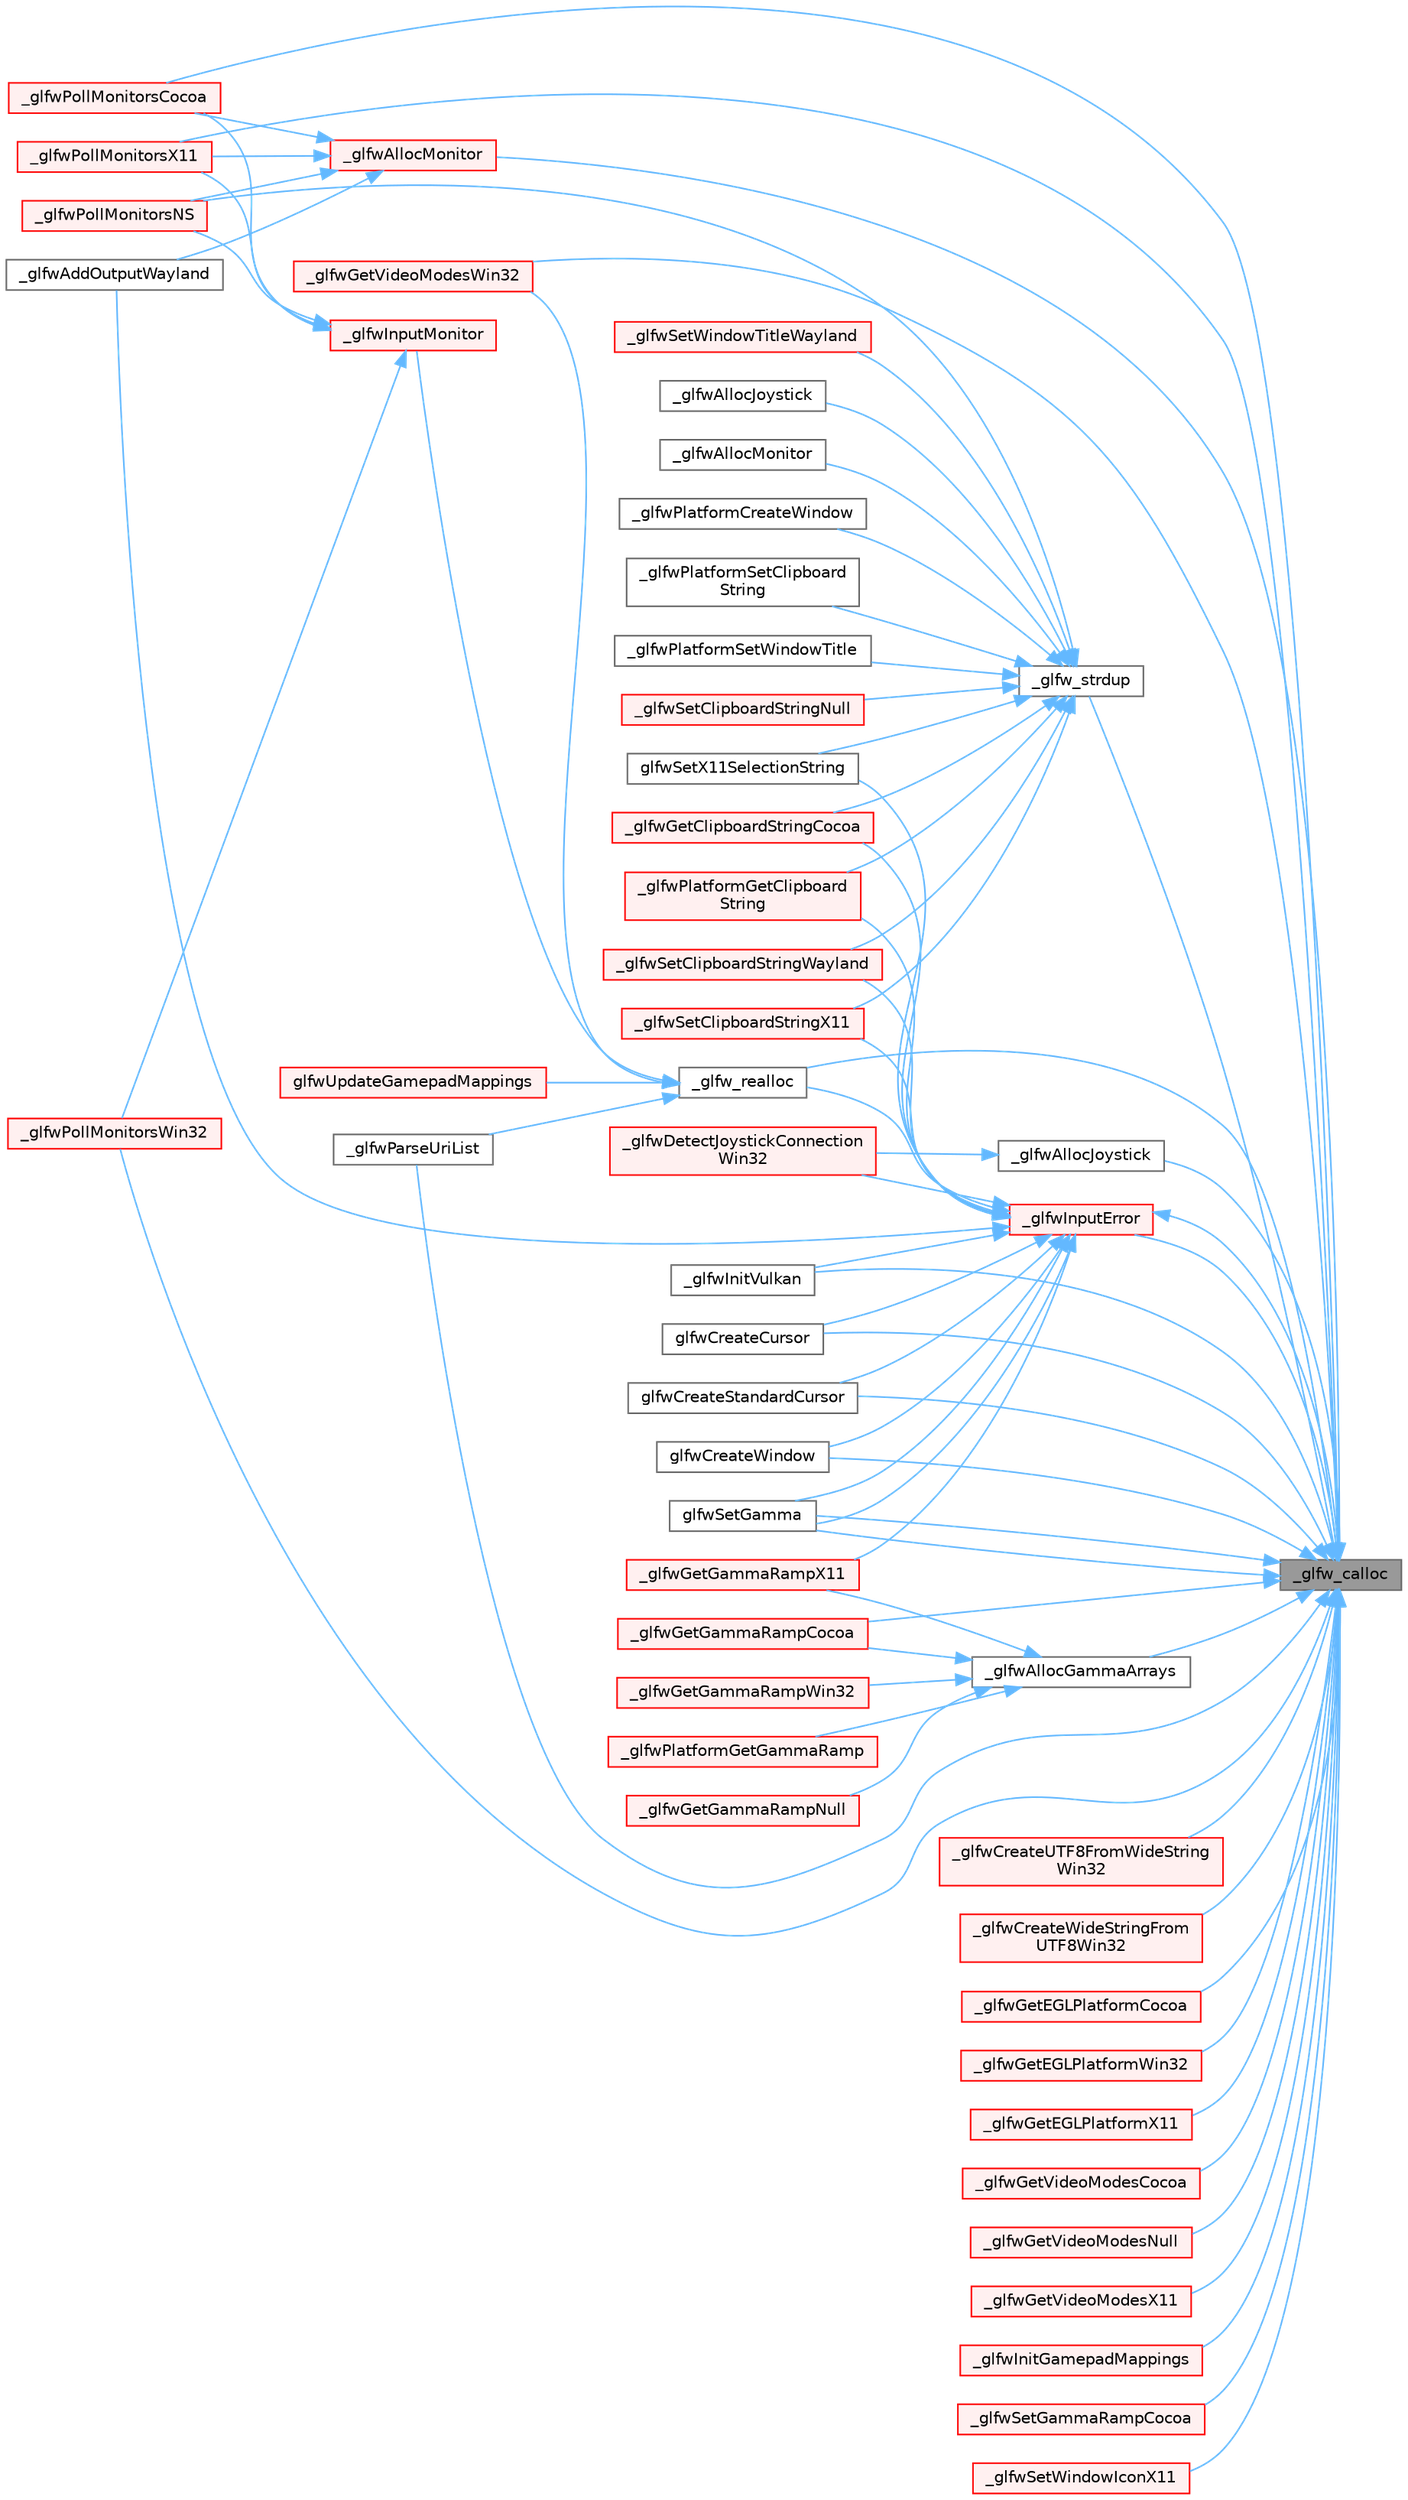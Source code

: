 digraph "_glfw_calloc"
{
 // LATEX_PDF_SIZE
  bgcolor="transparent";
  edge [fontname=Helvetica,fontsize=10,labelfontname=Helvetica,labelfontsize=10];
  node [fontname=Helvetica,fontsize=10,shape=box,height=0.2,width=0.4];
  rankdir="RL";
  Node1 [id="Node000001",label="_glfw_calloc",height=0.2,width=0.4,color="gray40", fillcolor="grey60", style="filled", fontcolor="black",tooltip=" "];
  Node1 -> Node2 [id="edge153_Node000001_Node000002",dir="back",color="steelblue1",style="solid",tooltip=" "];
  Node2 [id="Node000002",label="_glfw_realloc",height=0.2,width=0.4,color="grey40", fillcolor="white", style="filled",URL="$_classes_2lib_2external_2glfw_2src_2init_8c.html#a7ee3244d243d5778c712c1b3c98f8bc3",tooltip=" "];
  Node2 -> Node3 [id="edge154_Node000002_Node000003",dir="back",color="steelblue1",style="solid",tooltip=" "];
  Node3 [id="Node000003",label="_glfwGetVideoModesWin32",height=0.2,width=0.4,color="red", fillcolor="#FFF0F0", style="filled",URL="$_classes_2lib_2external_2glfw_2src_2win32__monitor_8c.html#a7fca777053b30195c5f1ef140c34d6a1",tooltip=" "];
  Node2 -> Node5 [id="edge155_Node000002_Node000005",dir="back",color="steelblue1",style="solid",tooltip=" "];
  Node5 [id="Node000005",label="_glfwInputMonitor",height=0.2,width=0.4,color="red", fillcolor="#FFF0F0", style="filled",URL="$_old_2_classes_2lib_2raylib_2src_2external_2glfw_2src_2monitor_8c.html#a2a45c0c0677b73011b7364e2cdd9760d",tooltip=" "];
  Node5 -> Node6 [id="edge156_Node000005_Node000006",dir="back",color="steelblue1",style="solid",tooltip=" "];
  Node6 [id="Node000006",label="_glfwPollMonitorsCocoa",height=0.2,width=0.4,color="red", fillcolor="#FFF0F0", style="filled",URL="$_classes_2lib_2external_2glfw_2src_2cocoa__monitor_8m.html#a4993d8c0eef61c250c0d4c18a3d86a64",tooltip=" "];
  Node5 -> Node9 [id="edge157_Node000005_Node000009",dir="back",color="steelblue1",style="solid",tooltip=" "];
  Node9 [id="Node000009",label="_glfwPollMonitorsNS",height=0.2,width=0.4,color="red", fillcolor="#FFF0F0", style="filled",URL="$_classes_2lib_2raylib_2src_2external_2glfw_2src_2cocoa__monitor_8m.html#af80ef4003623e26e842c72c6fc5666ae",tooltip=" "];
  Node5 -> Node15 [id="edge158_Node000005_Node000015",dir="back",color="steelblue1",style="solid",tooltip=" "];
  Node15 [id="Node000015",label="_glfwPollMonitorsWin32",height=0.2,width=0.4,color="red", fillcolor="#FFF0F0", style="filled",URL="$_classes_2lib_2external_2glfw_2src_2win32__monitor_8c.html#a345b11644c658a9a94b0eeb4ed4a0618",tooltip=" "];
  Node5 -> Node18 [id="edge159_Node000005_Node000018",dir="back",color="steelblue1",style="solid",tooltip=" "];
  Node18 [id="Node000018",label="_glfwPollMonitorsX11",height=0.2,width=0.4,color="red", fillcolor="#FFF0F0", style="filled",URL="$_classes_2lib_2external_2glfw_2src_2x11__monitor_8c.html#ade7b239b6691fb34b66f3022ad97949d",tooltip=" "];
  Node2 -> Node22 [id="edge160_Node000002_Node000022",dir="back",color="steelblue1",style="solid",tooltip=" "];
  Node22 [id="Node000022",label="_glfwParseUriList",height=0.2,width=0.4,color="grey40", fillcolor="white", style="filled",URL="$_classes_2lib_2external_2glfw_2src_2init_8c.html#a52c17edd88a6ec5bebc87d96ac5d00ae",tooltip=" "];
  Node2 -> Node23 [id="edge161_Node000002_Node000023",dir="back",color="steelblue1",style="solid",tooltip=" "];
  Node23 [id="Node000023",label="glfwUpdateGamepadMappings",height=0.2,width=0.4,color="red", fillcolor="#FFF0F0", style="filled",URL="$group__input.html#ga276a2aec236a671a99f6f0a9be7fa3fc",tooltip="Adds the specified SDL_GameControllerDB gamepad mappings."];
  Node1 -> Node25 [id="edge162_Node000001_Node000025",dir="back",color="steelblue1",style="solid",tooltip=" "];
  Node25 [id="Node000025",label="_glfw_strdup",height=0.2,width=0.4,color="grey40", fillcolor="white", style="filled",URL="$_classes_2lib_2external_2glfw_2src_2init_8c.html#af725e1f466a710a1fc590ff3726f1151",tooltip=" "];
  Node25 -> Node26 [id="edge163_Node000025_Node000026",dir="back",color="steelblue1",style="solid",tooltip=" "];
  Node26 [id="Node000026",label="_glfwAllocJoystick",height=0.2,width=0.4,color="grey40", fillcolor="white", style="filled",URL="$_classes_2lib_2raylib_2src_2external_2glfw_2src_2input_8c.html#a2c66222336290a7e0868f16e9e74ae14",tooltip=" "];
  Node25 -> Node27 [id="edge164_Node000025_Node000027",dir="back",color="steelblue1",style="solid",tooltip=" "];
  Node27 [id="Node000027",label="_glfwAllocMonitor",height=0.2,width=0.4,color="grey40", fillcolor="white", style="filled",URL="$_classes_2lib_2raylib_2src_2external_2glfw_2src_2monitor_8c.html#ab4ba217654cabec88984af9ffea64850",tooltip=" "];
  Node25 -> Node28 [id="edge165_Node000025_Node000028",dir="back",color="steelblue1",style="solid",tooltip=" "];
  Node28 [id="Node000028",label="_glfwGetClipboardStringCocoa",height=0.2,width=0.4,color="red", fillcolor="#FFF0F0", style="filled",URL="$lib_2external_2glfw_2src_2cocoa__window_8m.html#a4a740ca9c153b3ff9b1552bfb982571e",tooltip=" "];
  Node25 -> Node29 [id="edge166_Node000025_Node000029",dir="back",color="steelblue1",style="solid",tooltip=" "];
  Node29 [id="Node000029",label="_glfwPlatformCreateWindow",height=0.2,width=0.4,color="grey40", fillcolor="white", style="filled",URL="$_classes_2lib_2raylib_2src_2external_2glfw_2src_2wl__window_8c.html#ad7f9fd053009c1add7335c8ef4f94d4f",tooltip=" "];
  Node25 -> Node30 [id="edge167_Node000025_Node000030",dir="back",color="steelblue1",style="solid",tooltip=" "];
  Node30 [id="Node000030",label="_glfwPlatformGetClipboard\lString",height=0.2,width=0.4,color="red", fillcolor="#FFF0F0", style="filled",URL="$_classes_2lib_2raylib_2src_2external_2glfw_2src_2cocoa__window_8m.html#adfa9d35168886466205270a4813772b3",tooltip=" "];
  Node25 -> Node32 [id="edge168_Node000025_Node000032",dir="back",color="steelblue1",style="solid",tooltip=" "];
  Node32 [id="Node000032",label="_glfwPlatformSetClipboard\lString",height=0.2,width=0.4,color="grey40", fillcolor="white", style="filled",URL="$_classes_2lib_2raylib_2src_2external_2glfw_2src_2x11__window_8c.html#ab120dfba32932687063654ec6e216679",tooltip=" "];
  Node25 -> Node33 [id="edge169_Node000025_Node000033",dir="back",color="steelblue1",style="solid",tooltip=" "];
  Node33 [id="Node000033",label="_glfwPlatformSetWindowTitle",height=0.2,width=0.4,color="grey40", fillcolor="white", style="filled",URL="$_classes_2lib_2raylib_2src_2external_2glfw_2src_2wl__window_8c.html#aed22dd224adc359c8aee05e1f7ccd92b",tooltip=" "];
  Node25 -> Node9 [id="edge170_Node000025_Node000009",dir="back",color="steelblue1",style="solid",tooltip=" "];
  Node25 -> Node34 [id="edge171_Node000025_Node000034",dir="back",color="steelblue1",style="solid",tooltip=" "];
  Node34 [id="Node000034",label="_glfwSetClipboardStringNull",height=0.2,width=0.4,color="red", fillcolor="#FFF0F0", style="filled",URL="$lib_2external_2glfw_2src_2null__window_8c.html#a3052ed35ecbc3396872675423d63e4b2",tooltip=" "];
  Node25 -> Node35 [id="edge172_Node000025_Node000035",dir="back",color="steelblue1",style="solid",tooltip=" "];
  Node35 [id="Node000035",label="_glfwSetClipboardStringWayland",height=0.2,width=0.4,color="red", fillcolor="#FFF0F0", style="filled",URL="$lib_2external_2glfw_2src_2wl__window_8c.html#a74f40e21bcc7f5a646ecc5f80f25a6c3",tooltip=" "];
  Node25 -> Node37 [id="edge173_Node000025_Node000037",dir="back",color="steelblue1",style="solid",tooltip=" "];
  Node37 [id="Node000037",label="_glfwSetClipboardStringX11",height=0.2,width=0.4,color="red", fillcolor="#FFF0F0", style="filled",URL="$lib_2external_2glfw_2src_2x11__window_8c.html#adc8f2633b397a7d7b13815151b22c462",tooltip=" "];
  Node25 -> Node38 [id="edge174_Node000025_Node000038",dir="back",color="steelblue1",style="solid",tooltip=" "];
  Node38 [id="Node000038",label="_glfwSetWindowTitleWayland",height=0.2,width=0.4,color="red", fillcolor="#FFF0F0", style="filled",URL="$lib_2external_2glfw_2src_2wl__window_8c.html#a2a03cb3eb1fa3720991ad2503dd65e2a",tooltip=" "];
  Node25 -> Node39 [id="edge175_Node000025_Node000039",dir="back",color="steelblue1",style="solid",tooltip=" "];
  Node39 [id="Node000039",label="glfwSetX11SelectionString",height=0.2,width=0.4,color="grey40", fillcolor="white", style="filled",URL="$_classes_2lib_2external_2glfw_2src_2x11__window_8c.html#a4f4eb55968415e78955d5a6104b6596c",tooltip=" "];
  Node1 -> Node40 [id="edge176_Node000001_Node000040",dir="back",color="steelblue1",style="solid",tooltip=" "];
  Node40 [id="Node000040",label="_glfwAllocGammaArrays",height=0.2,width=0.4,color="grey40", fillcolor="white", style="filled",URL="$_old_2_classes_2lib_2raylib_2src_2external_2glfw_2src_2monitor_8c.html#acb6a8b432b06fd0accdfc0e046785109",tooltip=" "];
  Node40 -> Node41 [id="edge177_Node000040_Node000041",dir="back",color="steelblue1",style="solid",tooltip=" "];
  Node41 [id="Node000041",label="_glfwGetGammaRampCocoa",height=0.2,width=0.4,color="red", fillcolor="#FFF0F0", style="filled",URL="$_classes_2lib_2external_2glfw_2src_2cocoa__monitor_8m.html#a790d13f33c98a3a19f19537e04fd1548",tooltip=" "];
  Node40 -> Node42 [id="edge178_Node000040_Node000042",dir="back",color="steelblue1",style="solid",tooltip=" "];
  Node42 [id="Node000042",label="_glfwGetGammaRampNull",height=0.2,width=0.4,color="red", fillcolor="#FFF0F0", style="filled",URL="$_classes_2lib_2external_2glfw_2src_2null__monitor_8c.html#a67d7f3710e7856b007821f6729751c46",tooltip=" "];
  Node40 -> Node43 [id="edge179_Node000040_Node000043",dir="back",color="steelblue1",style="solid",tooltip=" "];
  Node43 [id="Node000043",label="_glfwGetGammaRampWin32",height=0.2,width=0.4,color="red", fillcolor="#FFF0F0", style="filled",URL="$_classes_2lib_2external_2glfw_2src_2win32__monitor_8c.html#afb31cbafed71b1ea3fd13f1110d44af8",tooltip=" "];
  Node40 -> Node44 [id="edge180_Node000040_Node000044",dir="back",color="steelblue1",style="solid",tooltip=" "];
  Node44 [id="Node000044",label="_glfwGetGammaRampX11",height=0.2,width=0.4,color="red", fillcolor="#FFF0F0", style="filled",URL="$_classes_2lib_2external_2glfw_2src_2x11__monitor_8c.html#ad0cdfa6cb50ed204c90f2094cae885f0",tooltip=" "];
  Node40 -> Node45 [id="edge181_Node000040_Node000045",dir="back",color="steelblue1",style="solid",tooltip=" "];
  Node45 [id="Node000045",label="_glfwPlatformGetGammaRamp",height=0.2,width=0.4,color="red", fillcolor="#FFF0F0", style="filled",URL="$_classes_2lib_2raylib_2src_2external_2glfw_2src_2cocoa__monitor_8m.html#ac4bf2f5025cc6800bbe44615e5404c36",tooltip=" "];
  Node1 -> Node48 [id="edge182_Node000001_Node000048",dir="back",color="steelblue1",style="solid",tooltip=" "];
  Node48 [id="Node000048",label="_glfwAllocJoystick",height=0.2,width=0.4,color="grey40", fillcolor="white", style="filled",URL="$_classes_2lib_2external_2glfw_2src_2input_8c.html#a2c66222336290a7e0868f16e9e74ae14",tooltip=" "];
  Node48 -> Node49 [id="edge183_Node000048_Node000049",dir="back",color="steelblue1",style="solid",tooltip=" "];
  Node49 [id="Node000049",label="_glfwDetectJoystickConnection\lWin32",height=0.2,width=0.4,color="red", fillcolor="#FFF0F0", style="filled",URL="$_classes_2lib_2external_2glfw_2src_2win32__joystick_8c.html#a58cafa45ca625cc01aee93124c190b13",tooltip=" "];
  Node1 -> Node51 [id="edge184_Node000001_Node000051",dir="back",color="steelblue1",style="solid",tooltip=" "];
  Node51 [id="Node000051",label="_glfwAllocMonitor",height=0.2,width=0.4,color="red", fillcolor="#FFF0F0", style="filled",URL="$_old_2_classes_2lib_2raylib_2src_2external_2glfw_2src_2monitor_8c.html#ab4ba217654cabec88984af9ffea64850",tooltip=" "];
  Node51 -> Node52 [id="edge185_Node000051_Node000052",dir="back",color="steelblue1",style="solid",tooltip=" "];
  Node52 [id="Node000052",label="_glfwAddOutputWayland",height=0.2,width=0.4,color="grey40", fillcolor="white", style="filled",URL="$_classes_2lib_2external_2glfw_2src_2wl__monitor_8c.html#a4061b6ec759c796455591e25a0de8c4b",tooltip=" "];
  Node51 -> Node6 [id="edge186_Node000051_Node000006",dir="back",color="steelblue1",style="solid",tooltip=" "];
  Node51 -> Node9 [id="edge187_Node000051_Node000009",dir="back",color="steelblue1",style="solid",tooltip=" "];
  Node51 -> Node18 [id="edge188_Node000051_Node000018",dir="back",color="steelblue1",style="solid",tooltip=" "];
  Node1 -> Node53 [id="edge189_Node000001_Node000053",dir="back",color="steelblue1",style="solid",tooltip=" "];
  Node53 [id="Node000053",label="_glfwCreateUTF8FromWideString\lWin32",height=0.2,width=0.4,color="red", fillcolor="#FFF0F0", style="filled",URL="$_classes_2lib_2external_2glfw_2src_2win32__init_8c.html#abdfc61ba1735c2e63099fa10a2cf53b3",tooltip=" "];
  Node1 -> Node56 [id="edge190_Node000001_Node000056",dir="back",color="steelblue1",style="solid",tooltip=" "];
  Node56 [id="Node000056",label="_glfwCreateWideStringFrom\lUTF8Win32",height=0.2,width=0.4,color="red", fillcolor="#FFF0F0", style="filled",URL="$_classes_2lib_2external_2glfw_2src_2win32__init_8c.html#aa60d79ff24866c1e97e06864b6329fb1",tooltip=" "];
  Node1 -> Node59 [id="edge191_Node000001_Node000059",dir="back",color="steelblue1",style="solid",tooltip=" "];
  Node59 [id="Node000059",label="_glfwGetEGLPlatformCocoa",height=0.2,width=0.4,color="red", fillcolor="#FFF0F0", style="filled",URL="$lib_2external_2glfw_2src_2cocoa__window_8m.html#a2150005849bc429d94ec05ebe513b045",tooltip=" "];
  Node1 -> Node60 [id="edge192_Node000001_Node000060",dir="back",color="steelblue1",style="solid",tooltip=" "];
  Node60 [id="Node000060",label="_glfwGetEGLPlatformWin32",height=0.2,width=0.4,color="red", fillcolor="#FFF0F0", style="filled",URL="$lib_2external_2glfw_2src_2win32__window_8c.html#afdce1538a8e79a96033a8899db6e09c2",tooltip=" "];
  Node1 -> Node61 [id="edge193_Node000001_Node000061",dir="back",color="steelblue1",style="solid",tooltip=" "];
  Node61 [id="Node000061",label="_glfwGetEGLPlatformX11",height=0.2,width=0.4,color="red", fillcolor="#FFF0F0", style="filled",URL="$lib_2external_2glfw_2src_2x11__window_8c.html#afc8902c6b24144f224d74adcedc70795",tooltip=" "];
  Node1 -> Node41 [id="edge194_Node000001_Node000041",dir="back",color="steelblue1",style="solid",tooltip=" "];
  Node1 -> Node62 [id="edge195_Node000001_Node000062",dir="back",color="steelblue1",style="solid",tooltip=" "];
  Node62 [id="Node000062",label="_glfwGetVideoModesCocoa",height=0.2,width=0.4,color="red", fillcolor="#FFF0F0", style="filled",URL="$_classes_2lib_2external_2glfw_2src_2cocoa__monitor_8m.html#abb547ad9335b6c46c7566badab572a31",tooltip=" "];
  Node1 -> Node63 [id="edge196_Node000001_Node000063",dir="back",color="steelblue1",style="solid",tooltip=" "];
  Node63 [id="Node000063",label="_glfwGetVideoModesNull",height=0.2,width=0.4,color="red", fillcolor="#FFF0F0", style="filled",URL="$_classes_2lib_2external_2glfw_2src_2null__monitor_8c.html#a4a3ab6092069eb8f9170510fc613cf4a",tooltip=" "];
  Node1 -> Node3 [id="edge197_Node000001_Node000003",dir="back",color="steelblue1",style="solid",tooltip=" "];
  Node1 -> Node64 [id="edge198_Node000001_Node000064",dir="back",color="steelblue1",style="solid",tooltip=" "];
  Node64 [id="Node000064",label="_glfwGetVideoModesX11",height=0.2,width=0.4,color="red", fillcolor="#FFF0F0", style="filled",URL="$_classes_2lib_2external_2glfw_2src_2x11__monitor_8c.html#adda48df037607ac7d7ba3912f7ef4900",tooltip=" "];
  Node1 -> Node65 [id="edge199_Node000001_Node000065",dir="back",color="steelblue1",style="solid",tooltip=" "];
  Node65 [id="Node000065",label="_glfwInitGamepadMappings",height=0.2,width=0.4,color="red", fillcolor="#FFF0F0", style="filled",URL="$_classes_2lib_2external_2glfw_2src_2input_8c.html#a1dab257a37caa6b39cfe9924c2487db6",tooltip=" "];
  Node1 -> Node66 [id="edge200_Node000001_Node000066",dir="back",color="steelblue1",style="solid",tooltip=" "];
  Node66 [id="Node000066",label="_glfwInitVulkan",height=0.2,width=0.4,color="grey40", fillcolor="white", style="filled",URL="$_old_2_classes_2lib_2raylib_2src_2external_2glfw_2src_2vulkan_8c.html#a3e82e6d9f82e3052943978e803bccef5",tooltip=" "];
  Node1 -> Node67 [id="edge201_Node000001_Node000067",dir="back",color="steelblue1",style="solid",tooltip=" "];
  Node67 [id="Node000067",label="_glfwInputError",height=0.2,width=0.4,color="red", fillcolor="#FFF0F0", style="filled",URL="$_classes_2lib_2external_2glfw_2src_2init_8c.html#a3287b282ec57a4a89127ae51f49f10f5",tooltip=" "];
  Node67 -> Node1 [id="edge202_Node000067_Node000001",dir="back",color="steelblue1",style="solid",tooltip=" "];
  Node67 -> Node2 [id="edge203_Node000067_Node000002",dir="back",color="steelblue1",style="solid",tooltip=" "];
  Node67 -> Node52 [id="edge204_Node000067_Node000052",dir="back",color="steelblue1",style="solid",tooltip=" "];
  Node67 -> Node49 [id="edge205_Node000067_Node000049",dir="back",color="steelblue1",style="solid",tooltip=" "];
  Node67 -> Node28 [id="edge206_Node000067_Node000028",dir="back",color="steelblue1",style="solid",tooltip=" "];
  Node67 -> Node44 [id="edge207_Node000067_Node000044",dir="back",color="steelblue1",style="solid",tooltip=" "];
  Node67 -> Node66 [id="edge208_Node000067_Node000066",dir="back",color="steelblue1",style="solid",tooltip=" "];
  Node67 -> Node30 [id="edge209_Node000067_Node000030",dir="back",color="steelblue1",style="solid",tooltip=" "];
  Node67 -> Node35 [id="edge210_Node000067_Node000035",dir="back",color="steelblue1",style="solid",tooltip=" "];
  Node67 -> Node37 [id="edge211_Node000067_Node000037",dir="back",color="steelblue1",style="solid",tooltip=" "];
  Node67 -> Node174 [id="edge212_Node000067_Node000174",dir="back",color="steelblue1",style="solid",tooltip=" "];
  Node174 [id="Node000174",label="glfwCreateCursor",height=0.2,width=0.4,color="grey40", fillcolor="white", style="filled",URL="$group__input.html#ga21fc9f020f062db88813aa722c30ba2c",tooltip="Creates a custom cursor."];
  Node67 -> Node132 [id="edge213_Node000067_Node000132",dir="back",color="steelblue1",style="solid",tooltip=" "];
  Node132 [id="Node000132",label="glfwCreateStandardCursor",height=0.2,width=0.4,color="grey40", fillcolor="white", style="filled",URL="$group__input.html#gab7c5b6023b39a0021b1fcdabd1d15f09",tooltip="Creates a cursor with a standard shape."];
  Node67 -> Node77 [id="edge214_Node000067_Node000077",dir="back",color="steelblue1",style="solid",tooltip=" "];
  Node77 [id="Node000077",label="glfwCreateWindow",height=0.2,width=0.4,color="grey40", fillcolor="white", style="filled",URL="$group__window.html#gaaccd00fafe81e2db94e8cdf55721e055",tooltip="Creates a window and its associated context."];
  Node67 -> Node227 [id="edge215_Node000067_Node000227",dir="back",color="steelblue1",style="solid",tooltip=" "];
  Node227 [id="Node000227",label="glfwSetGamma",height=0.2,width=0.4,color="grey40", fillcolor="white", style="filled",URL="$group__monitor.html#ga3e4ab484476c935b4cd0bf49a5c429d6",tooltip="Generates a gamma ramp and sets it for the specified monitor."];
  Node67 -> Node227 [id="edge216_Node000067_Node000227",dir="back",color="steelblue1",style="solid",tooltip=" "];
  Node67 -> Node39 [id="edge217_Node000067_Node000039",dir="back",color="steelblue1",style="solid",tooltip=" "];
  Node1 -> Node22 [id="edge218_Node000001_Node000022",dir="back",color="steelblue1",style="solid",tooltip=" "];
  Node1 -> Node6 [id="edge219_Node000001_Node000006",dir="back",color="steelblue1",style="solid",tooltip=" "];
  Node1 -> Node15 [id="edge220_Node000001_Node000015",dir="back",color="steelblue1",style="solid",tooltip=" "];
  Node1 -> Node18 [id="edge221_Node000001_Node000018",dir="back",color="steelblue1",style="solid",tooltip=" "];
  Node1 -> Node244 [id="edge222_Node000001_Node000244",dir="back",color="steelblue1",style="solid",tooltip=" "];
  Node244 [id="Node000244",label="_glfwSetGammaRampCocoa",height=0.2,width=0.4,color="red", fillcolor="#FFF0F0", style="filled",URL="$_classes_2lib_2external_2glfw_2src_2cocoa__monitor_8m.html#ae7fb22fad6b99d5e7066540a70920c0c",tooltip=" "];
  Node1 -> Node245 [id="edge223_Node000001_Node000245",dir="back",color="steelblue1",style="solid",tooltip=" "];
  Node245 [id="Node000245",label="_glfwSetWindowIconX11",height=0.2,width=0.4,color="red", fillcolor="#FFF0F0", style="filled",URL="$lib_2external_2glfw_2src_2x11__window_8c.html#a5fe463737d807a0ef2a4571dce6544df",tooltip=" "];
  Node1 -> Node174 [id="edge224_Node000001_Node000174",dir="back",color="steelblue1",style="solid",tooltip=" "];
  Node1 -> Node132 [id="edge225_Node000001_Node000132",dir="back",color="steelblue1",style="solid",tooltip=" "];
  Node1 -> Node77 [id="edge226_Node000001_Node000077",dir="back",color="steelblue1",style="solid",tooltip=" "];
  Node1 -> Node227 [id="edge227_Node000001_Node000227",dir="back",color="steelblue1",style="solid",tooltip=" "];
  Node1 -> Node227 [id="edge228_Node000001_Node000227",dir="back",color="steelblue1",style="solid",tooltip=" "];
}
